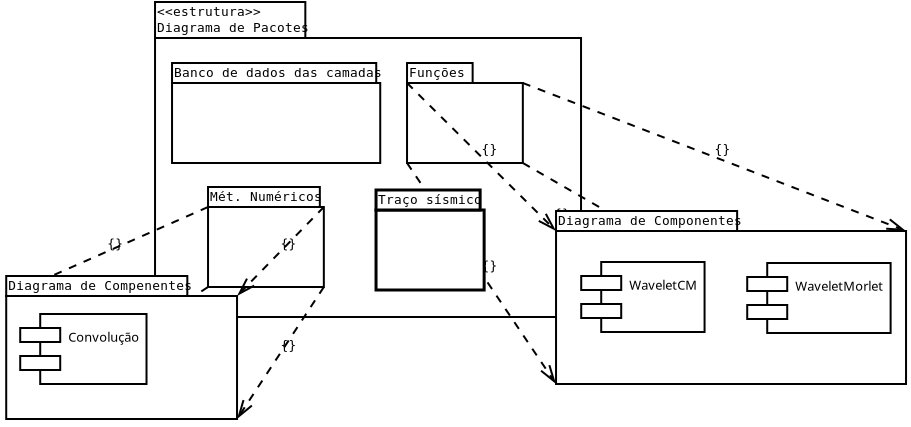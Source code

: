<?xml version="1.0" encoding="UTF-8"?>
<dia:diagram xmlns:dia="http://www.lysator.liu.se/~alla/dia/">
  <dia:layer name="Segundo Plano" visible="true" active="true">
    <dia:object type="UML - LargePackage" version="0" id="O0">
      <dia:attribute name="obj_pos">
        <dia:point val="18.05,3.85"/>
      </dia:attribute>
      <dia:attribute name="obj_bb">
        <dia:rectangle val="17.975,1.975;39.425,17.875"/>
      </dia:attribute>
      <dia:attribute name="meta">
        <dia:composite type="dict"/>
      </dia:attribute>
      <dia:attribute name="elem_corner">
        <dia:point val="18.05,3.85"/>
      </dia:attribute>
      <dia:attribute name="elem_width">
        <dia:real val="21.3"/>
      </dia:attribute>
      <dia:attribute name="elem_height">
        <dia:real val="13.95"/>
      </dia:attribute>
      <dia:attribute name="line_width">
        <dia:real val="0.1"/>
      </dia:attribute>
      <dia:attribute name="line_colour">
        <dia:color val="#000000"/>
      </dia:attribute>
      <dia:attribute name="fill_colour">
        <dia:color val="#ffffff"/>
      </dia:attribute>
      <dia:attribute name="text_colour">
        <dia:color val="#000000"/>
      </dia:attribute>
      <dia:attribute name="stereotype">
        <dia:string>#estrutura#</dia:string>
      </dia:attribute>
      <dia:attribute name="name">
        <dia:string>#Diagrama de Pacotes#</dia:string>
      </dia:attribute>
    </dia:object>
    <dia:object type="UML - LargePackage" version="0" id="O1">
      <dia:attribute name="obj_pos">
        <dia:point val="18.9,6.1"/>
      </dia:attribute>
      <dia:attribute name="obj_bb">
        <dia:rectangle val="18.825,5.025;29.385,10.175"/>
      </dia:attribute>
      <dia:attribute name="meta">
        <dia:composite type="dict"/>
      </dia:attribute>
      <dia:attribute name="elem_corner">
        <dia:point val="18.9,6.1"/>
      </dia:attribute>
      <dia:attribute name="elem_width">
        <dia:real val="10.41"/>
      </dia:attribute>
      <dia:attribute name="elem_height">
        <dia:real val="4.0"/>
      </dia:attribute>
      <dia:attribute name="line_width">
        <dia:real val="0.1"/>
      </dia:attribute>
      <dia:attribute name="line_colour">
        <dia:color val="#000000"/>
      </dia:attribute>
      <dia:attribute name="fill_colour">
        <dia:color val="#ffffff"/>
      </dia:attribute>
      <dia:attribute name="text_colour">
        <dia:color val="#000000"/>
      </dia:attribute>
      <dia:attribute name="stereotype">
        <dia:string>##</dia:string>
      </dia:attribute>
      <dia:attribute name="name">
        <dia:string>#Banco de dados das camadas#</dia:string>
      </dia:attribute>
      <dia:childnode parent="O0"/>
    </dia:object>
    <dia:object type="UML - LargePackage" version="0" id="O2">
      <dia:attribute name="obj_pos">
        <dia:point val="30.65,6.1"/>
      </dia:attribute>
      <dia:attribute name="obj_bb">
        <dia:rectangle val="30.575,5.025;36.515,10.175"/>
      </dia:attribute>
      <dia:attribute name="meta">
        <dia:composite type="dict"/>
      </dia:attribute>
      <dia:attribute name="elem_corner">
        <dia:point val="30.65,6.1"/>
      </dia:attribute>
      <dia:attribute name="elem_width">
        <dia:real val="5.79"/>
      </dia:attribute>
      <dia:attribute name="elem_height">
        <dia:real val="4"/>
      </dia:attribute>
      <dia:attribute name="line_width">
        <dia:real val="0.1"/>
      </dia:attribute>
      <dia:attribute name="line_colour">
        <dia:color val="#000000"/>
      </dia:attribute>
      <dia:attribute name="fill_colour">
        <dia:color val="#ffffff"/>
      </dia:attribute>
      <dia:attribute name="text_colour">
        <dia:color val="#000000"/>
      </dia:attribute>
      <dia:attribute name="stereotype">
        <dia:string>##</dia:string>
      </dia:attribute>
      <dia:attribute name="name">
        <dia:string>#Funções #</dia:string>
      </dia:attribute>
      <dia:childnode parent="O0"/>
    </dia:object>
    <dia:object type="UML - LargePackage" version="0" id="O3">
      <dia:attribute name="obj_pos">
        <dia:point val="20.7,12.3"/>
      </dia:attribute>
      <dia:attribute name="obj_bb">
        <dia:rectangle val="20.625,11.225;26.565,16.375"/>
      </dia:attribute>
      <dia:attribute name="meta">
        <dia:composite type="dict"/>
      </dia:attribute>
      <dia:attribute name="elem_corner">
        <dia:point val="20.7,12.3"/>
      </dia:attribute>
      <dia:attribute name="elem_width">
        <dia:real val="5.79"/>
      </dia:attribute>
      <dia:attribute name="elem_height">
        <dia:real val="4"/>
      </dia:attribute>
      <dia:attribute name="line_width">
        <dia:real val="0.1"/>
      </dia:attribute>
      <dia:attribute name="line_colour">
        <dia:color val="#000000"/>
      </dia:attribute>
      <dia:attribute name="fill_colour">
        <dia:color val="#ffffff"/>
      </dia:attribute>
      <dia:attribute name="text_colour">
        <dia:color val="#000000"/>
      </dia:attribute>
      <dia:attribute name="stereotype">
        <dia:string>##</dia:string>
      </dia:attribute>
      <dia:attribute name="name">
        <dia:string>#Mét. Numéricos#</dia:string>
      </dia:attribute>
      <dia:childnode parent="O0"/>
    </dia:object>
    <dia:object type="UML - Constraint" version="0" id="O4">
      <dia:attribute name="obj_pos">
        <dia:point val="30.65,6.1"/>
      </dia:attribute>
      <dia:attribute name="obj_bb">
        <dia:rectangle val="30.579,6.029;38.417,13.819"/>
      </dia:attribute>
      <dia:attribute name="meta">
        <dia:composite type="dict"/>
      </dia:attribute>
      <dia:attribute name="conn_endpoints">
        <dia:point val="30.65,6.1"/>
        <dia:point val="38.1,13.5"/>
      </dia:attribute>
      <dia:attribute name="constraint">
        <dia:string>##</dia:string>
      </dia:attribute>
      <dia:attribute name="text_pos">
        <dia:point val="34.375,9.6"/>
      </dia:attribute>
      <dia:attribute name="text_colour">
        <dia:color val="#000000"/>
      </dia:attribute>
      <dia:attribute name="line_colour">
        <dia:color val="#000000"/>
      </dia:attribute>
      <dia:connections>
        <dia:connection handle="0" to="O2" connection="0"/>
        <dia:connection handle="1" to="O8" connection="0"/>
      </dia:connections>
      <dia:childnode parent="O0"/>
    </dia:object>
    <dia:object type="UML - Constraint" version="0" id="O5">
      <dia:attribute name="obj_pos">
        <dia:point val="36.44,6.1"/>
      </dia:attribute>
      <dia:attribute name="obj_bb">
        <dia:rectangle val="36.375,6.035;55.791,13.891"/>
      </dia:attribute>
      <dia:attribute name="meta">
        <dia:composite type="dict"/>
      </dia:attribute>
      <dia:attribute name="conn_endpoints">
        <dia:point val="36.44,6.1"/>
        <dia:point val="55.6,13.5"/>
      </dia:attribute>
      <dia:attribute name="constraint">
        <dia:string>##</dia:string>
      </dia:attribute>
      <dia:attribute name="text_pos">
        <dia:point val="46.02,9.6"/>
      </dia:attribute>
      <dia:attribute name="text_colour">
        <dia:color val="#000000"/>
      </dia:attribute>
      <dia:attribute name="line_colour">
        <dia:color val="#000000"/>
      </dia:attribute>
      <dia:connections>
        <dia:connection handle="0" to="O2" connection="2"/>
        <dia:connection handle="1" to="O8" connection="2"/>
      </dia:connections>
      <dia:childnode parent="O0"/>
    </dia:object>
    <dia:object type="UML - Constraint" version="0" id="O6">
      <dia:attribute name="obj_pos">
        <dia:point val="30.65,10.1"/>
      </dia:attribute>
      <dia:attribute name="obj_bb">
        <dia:rectangle val="30.581,10.031;38.46,21.415"/>
      </dia:attribute>
      <dia:attribute name="meta">
        <dia:composite type="dict"/>
      </dia:attribute>
      <dia:attribute name="conn_endpoints">
        <dia:point val="30.65,10.1"/>
        <dia:point val="38.1,21.15"/>
      </dia:attribute>
      <dia:attribute name="constraint">
        <dia:string>##</dia:string>
      </dia:attribute>
      <dia:attribute name="text_pos">
        <dia:point val="34.375,15.425"/>
      </dia:attribute>
      <dia:attribute name="text_colour">
        <dia:color val="#000000"/>
      </dia:attribute>
      <dia:attribute name="line_colour">
        <dia:color val="#000000"/>
      </dia:attribute>
      <dia:connections>
        <dia:connection handle="0" to="O2" connection="5"/>
        <dia:connection handle="1" to="O8" connection="5"/>
      </dia:connections>
      <dia:childnode parent="O0"/>
    </dia:object>
    <dia:object type="UML - Constraint" version="0" id="O7">
      <dia:attribute name="obj_pos">
        <dia:point val="36.44,10.1"/>
      </dia:attribute>
      <dia:attribute name="obj_bb">
        <dia:rectangle val="36.372,10.032;55.843,21.521"/>
      </dia:attribute>
      <dia:attribute name="meta">
        <dia:composite type="dict"/>
      </dia:attribute>
      <dia:attribute name="conn_endpoints">
        <dia:point val="36.44,10.1"/>
        <dia:point val="55.6,21.15"/>
      </dia:attribute>
      <dia:attribute name="constraint">
        <dia:string>##</dia:string>
      </dia:attribute>
      <dia:attribute name="text_pos">
        <dia:point val="38,12.825"/>
      </dia:attribute>
      <dia:attribute name="text_colour">
        <dia:color val="#000000"/>
      </dia:attribute>
      <dia:attribute name="line_colour">
        <dia:color val="#000000"/>
      </dia:attribute>
      <dia:connections>
        <dia:connection handle="0" to="O2" connection="7"/>
        <dia:connection handle="1" to="O8" connection="7"/>
      </dia:connections>
      <dia:childnode parent="O0"/>
    </dia:object>
    <dia:object type="UML - LargePackage" version="0" id="O8">
      <dia:attribute name="obj_pos">
        <dia:point val="38.1,13.5"/>
      </dia:attribute>
      <dia:attribute name="obj_bb">
        <dia:rectangle val="38.025,12.425;55.675,21.225"/>
      </dia:attribute>
      <dia:attribute name="meta">
        <dia:composite type="dict"/>
      </dia:attribute>
      <dia:attribute name="elem_corner">
        <dia:point val="38.1,13.5"/>
      </dia:attribute>
      <dia:attribute name="elem_width">
        <dia:real val="17.5"/>
      </dia:attribute>
      <dia:attribute name="elem_height">
        <dia:real val="7.65"/>
      </dia:attribute>
      <dia:attribute name="line_width">
        <dia:real val="0.1"/>
      </dia:attribute>
      <dia:attribute name="line_colour">
        <dia:color val="#000000"/>
      </dia:attribute>
      <dia:attribute name="fill_colour">
        <dia:color val="#ffffff"/>
      </dia:attribute>
      <dia:attribute name="text_colour">
        <dia:color val="#000000"/>
      </dia:attribute>
      <dia:attribute name="stereotype">
        <dia:string>##</dia:string>
      </dia:attribute>
      <dia:attribute name="name">
        <dia:string>#Diagrama de Componentes#</dia:string>
      </dia:attribute>
    </dia:object>
    <dia:object type="UML - Constraint" version="0" id="O9">
      <dia:attribute name="obj_pos">
        <dia:point val="20.7,16.3"/>
      </dia:attribute>
      <dia:attribute name="obj_bb">
        <dia:rectangle val="10.348,16.231;20.769,23.262"/>
      </dia:attribute>
      <dia:attribute name="meta">
        <dia:composite type="dict"/>
      </dia:attribute>
      <dia:attribute name="conn_endpoints">
        <dia:point val="20.7,16.3"/>
        <dia:point val="10.609,22.9"/>
      </dia:attribute>
      <dia:attribute name="constraint">
        <dia:string>##</dia:string>
      </dia:attribute>
      <dia:attribute name="text_pos">
        <dia:point val="15.655,19.4"/>
      </dia:attribute>
      <dia:attribute name="text_colour">
        <dia:color val="#000000"/>
      </dia:attribute>
      <dia:attribute name="line_colour">
        <dia:color val="#000000"/>
      </dia:attribute>
      <dia:connections>
        <dia:connection handle="0" to="O3" connection="5"/>
        <dia:connection handle="1" to="O13" connection="5"/>
      </dia:connections>
      <dia:childnode parent="O0"/>
    </dia:object>
    <dia:object type="UML - Constraint" version="0" id="O10">
      <dia:attribute name="obj_pos">
        <dia:point val="20.7,12.3"/>
      </dia:attribute>
      <dia:attribute name="obj_bb">
        <dia:rectangle val="10.402,12.234;20.766,17.136"/>
      </dia:attribute>
      <dia:attribute name="meta">
        <dia:composite type="dict"/>
      </dia:attribute>
      <dia:attribute name="conn_endpoints">
        <dia:point val="20.7,12.3"/>
        <dia:point val="10.609,16.75"/>
      </dia:attribute>
      <dia:attribute name="constraint">
        <dia:string>##</dia:string>
      </dia:attribute>
      <dia:attribute name="text_pos">
        <dia:point val="15.655,14.325"/>
      </dia:attribute>
      <dia:attribute name="text_colour">
        <dia:color val="#000000"/>
      </dia:attribute>
      <dia:attribute name="line_colour">
        <dia:color val="#000000"/>
      </dia:attribute>
      <dia:connections>
        <dia:connection handle="0" to="O3" connection="0"/>
        <dia:connection handle="1" to="O13" connection="0"/>
      </dia:connections>
      <dia:childnode parent="O0"/>
    </dia:object>
    <dia:object type="UML - Constraint" version="0" id="O11">
      <dia:attribute name="obj_pos">
        <dia:point val="26.49,12.3"/>
      </dia:attribute>
      <dia:attribute name="obj_bb">
        <dia:rectangle val="21.829,12.229;26.561,17.065"/>
      </dia:attribute>
      <dia:attribute name="meta">
        <dia:composite type="dict"/>
      </dia:attribute>
      <dia:attribute name="conn_endpoints">
        <dia:point val="26.49,12.3"/>
        <dia:point val="22.15,16.75"/>
      </dia:attribute>
      <dia:attribute name="constraint">
        <dia:string>##</dia:string>
      </dia:attribute>
      <dia:attribute name="text_pos">
        <dia:point val="24.32,14.325"/>
      </dia:attribute>
      <dia:attribute name="text_colour">
        <dia:color val="#000000"/>
      </dia:attribute>
      <dia:attribute name="line_colour">
        <dia:color val="#000000"/>
      </dia:attribute>
      <dia:connections>
        <dia:connection handle="0" to="O3" connection="2"/>
        <dia:connection handle="1" to="O13" connection="2"/>
      </dia:connections>
      <dia:childnode parent="O0"/>
    </dia:object>
    <dia:object type="UML - Constraint" version="0" id="O12">
      <dia:attribute name="obj_pos">
        <dia:point val="26.49,16.3"/>
      </dia:attribute>
      <dia:attribute name="obj_bb">
        <dia:rectangle val="21.788,16.231;26.559,23.162"/>
      </dia:attribute>
      <dia:attribute name="meta">
        <dia:composite type="dict"/>
      </dia:attribute>
      <dia:attribute name="conn_endpoints">
        <dia:point val="26.49,16.3"/>
        <dia:point val="22.15,22.9"/>
      </dia:attribute>
      <dia:attribute name="constraint">
        <dia:string>##</dia:string>
      </dia:attribute>
      <dia:attribute name="text_pos">
        <dia:point val="24.32,19.4"/>
      </dia:attribute>
      <dia:attribute name="text_colour">
        <dia:color val="#000000"/>
      </dia:attribute>
      <dia:attribute name="line_colour">
        <dia:color val="#000000"/>
      </dia:attribute>
      <dia:connections>
        <dia:connection handle="0" to="O3" connection="7"/>
        <dia:connection handle="1" to="O13" connection="7"/>
      </dia:connections>
      <dia:childnode parent="O0"/>
    </dia:object>
    <dia:object type="UML - LargePackage" version="0" id="O13">
      <dia:attribute name="obj_pos">
        <dia:point val="10.609,16.75"/>
      </dia:attribute>
      <dia:attribute name="obj_bb">
        <dia:rectangle val="10.534,15.675;22.225,22.975"/>
      </dia:attribute>
      <dia:attribute name="meta">
        <dia:composite type="dict"/>
      </dia:attribute>
      <dia:attribute name="elem_corner">
        <dia:point val="10.609,16.75"/>
      </dia:attribute>
      <dia:attribute name="elem_width">
        <dia:real val="11.541"/>
      </dia:attribute>
      <dia:attribute name="elem_height">
        <dia:real val="6.15"/>
      </dia:attribute>
      <dia:attribute name="line_width">
        <dia:real val="0.1"/>
      </dia:attribute>
      <dia:attribute name="line_colour">
        <dia:color val="#000000"/>
      </dia:attribute>
      <dia:attribute name="fill_colour">
        <dia:color val="#ffffff"/>
      </dia:attribute>
      <dia:attribute name="text_colour">
        <dia:color val="#000000"/>
      </dia:attribute>
      <dia:attribute name="stereotype">
        <dia:string>##</dia:string>
      </dia:attribute>
      <dia:attribute name="name">
        <dia:string>#Diagrama de Compenentes#</dia:string>
      </dia:attribute>
    </dia:object>
    <dia:object type="UML - Component" version="0" id="O14">
      <dia:attribute name="obj_pos">
        <dia:point val="39.359,15.05"/>
      </dia:attribute>
      <dia:attribute name="obj_bb">
        <dia:rectangle val="39.309,15;45.357,18.6"/>
      </dia:attribute>
      <dia:attribute name="meta">
        <dia:composite type="dict"/>
      </dia:attribute>
      <dia:attribute name="elem_corner">
        <dia:point val="39.359,15.05"/>
      </dia:attribute>
      <dia:attribute name="elem_width">
        <dia:real val="5.947"/>
      </dia:attribute>
      <dia:attribute name="elem_height">
        <dia:real val="3.5"/>
      </dia:attribute>
      <dia:attribute name="line_colour">
        <dia:color val="#000000"/>
      </dia:attribute>
      <dia:attribute name="fill_colour">
        <dia:color val="#ffffff"/>
      </dia:attribute>
      <dia:attribute name="stereotype">
        <dia:string>##</dia:string>
      </dia:attribute>
      <dia:attribute name="text">
        <dia:composite type="text">
          <dia:attribute name="string">
            <dia:string>#WaveletCM#</dia:string>
          </dia:attribute>
          <dia:attribute name="font">
            <dia:font family="sans" style="0" name="Helvetica"/>
          </dia:attribute>
          <dia:attribute name="height">
            <dia:real val="0.8"/>
          </dia:attribute>
          <dia:attribute name="pos">
            <dia:point val="41.759,16.39"/>
          </dia:attribute>
          <dia:attribute name="color">
            <dia:color val="#000000"/>
          </dia:attribute>
          <dia:attribute name="alignment">
            <dia:enum val="0"/>
          </dia:attribute>
        </dia:composite>
      </dia:attribute>
      <dia:childnode parent="O8"/>
    </dia:object>
    <dia:object type="UML - Component" version="0" id="O15">
      <dia:attribute name="obj_pos">
        <dia:point val="47.659,15.1"/>
      </dia:attribute>
      <dia:attribute name="obj_bb">
        <dia:rectangle val="47.609,15.05;54.549,18.65"/>
      </dia:attribute>
      <dia:attribute name="meta">
        <dia:composite type="dict"/>
      </dia:attribute>
      <dia:attribute name="elem_corner">
        <dia:point val="47.659,15.1"/>
      </dia:attribute>
      <dia:attribute name="elem_width">
        <dia:real val="6.84"/>
      </dia:attribute>
      <dia:attribute name="elem_height">
        <dia:real val="3.5"/>
      </dia:attribute>
      <dia:attribute name="line_colour">
        <dia:color val="#000000"/>
      </dia:attribute>
      <dia:attribute name="fill_colour">
        <dia:color val="#ffffff"/>
      </dia:attribute>
      <dia:attribute name="stereotype">
        <dia:string>##</dia:string>
      </dia:attribute>
      <dia:attribute name="text">
        <dia:composite type="text">
          <dia:attribute name="string">
            <dia:string>#WaveletMorlet#</dia:string>
          </dia:attribute>
          <dia:attribute name="font">
            <dia:font family="sans" style="0" name="Helvetica"/>
          </dia:attribute>
          <dia:attribute name="height">
            <dia:real val="0.8"/>
          </dia:attribute>
          <dia:attribute name="pos">
            <dia:point val="50.059,16.44"/>
          </dia:attribute>
          <dia:attribute name="color">
            <dia:color val="#000000"/>
          </dia:attribute>
          <dia:attribute name="alignment">
            <dia:enum val="0"/>
          </dia:attribute>
        </dia:composite>
      </dia:attribute>
      <dia:childnode parent="O8"/>
    </dia:object>
    <dia:object type="UML - Component" version="0" id="O16">
      <dia:attribute name="obj_pos">
        <dia:point val="11.309,17.65"/>
      </dia:attribute>
      <dia:attribute name="obj_bb">
        <dia:rectangle val="11.259,17.6;17.399,21.2"/>
      </dia:attribute>
      <dia:attribute name="meta">
        <dia:composite type="dict"/>
      </dia:attribute>
      <dia:attribute name="elem_corner">
        <dia:point val="11.309,17.65"/>
      </dia:attribute>
      <dia:attribute name="elem_width">
        <dia:real val="6.04"/>
      </dia:attribute>
      <dia:attribute name="elem_height">
        <dia:real val="3.5"/>
      </dia:attribute>
      <dia:attribute name="line_colour">
        <dia:color val="#000000"/>
      </dia:attribute>
      <dia:attribute name="fill_colour">
        <dia:color val="#ffffff"/>
      </dia:attribute>
      <dia:attribute name="stereotype">
        <dia:string>##</dia:string>
      </dia:attribute>
      <dia:attribute name="text">
        <dia:composite type="text">
          <dia:attribute name="string">
            <dia:string>#Convolução#</dia:string>
          </dia:attribute>
          <dia:attribute name="font">
            <dia:font family="sans" style="0" name="Helvetica"/>
          </dia:attribute>
          <dia:attribute name="height">
            <dia:real val="0.8"/>
          </dia:attribute>
          <dia:attribute name="pos">
            <dia:point val="13.709,18.99"/>
          </dia:attribute>
          <dia:attribute name="color">
            <dia:color val="#000000"/>
          </dia:attribute>
          <dia:attribute name="alignment">
            <dia:enum val="0"/>
          </dia:attribute>
        </dia:composite>
      </dia:attribute>
      <dia:childnode parent="O13"/>
    </dia:object>
    <dia:object type="UML - LargePackage" version="0" id="O17">
      <dia:attribute name="obj_pos">
        <dia:point val="29.1,12.45"/>
      </dia:attribute>
      <dia:attribute name="obj_bb">
        <dia:rectangle val="29.025,11.375;34.58,16.525"/>
      </dia:attribute>
      <dia:attribute name="meta">
        <dia:composite type="dict"/>
      </dia:attribute>
      <dia:attribute name="elem_corner">
        <dia:point val="29.1,12.45"/>
      </dia:attribute>
      <dia:attribute name="elem_width">
        <dia:real val="5.405"/>
      </dia:attribute>
      <dia:attribute name="elem_height">
        <dia:real val="4.0"/>
      </dia:attribute>
      <dia:attribute name="line_width">
        <dia:real val="0.15"/>
      </dia:attribute>
      <dia:attribute name="line_colour">
        <dia:color val="#000000"/>
      </dia:attribute>
      <dia:attribute name="fill_colour">
        <dia:color val="#ffffff"/>
      </dia:attribute>
      <dia:attribute name="text_colour">
        <dia:color val="#000000"/>
      </dia:attribute>
      <dia:attribute name="stereotype">
        <dia:string>##</dia:string>
      </dia:attribute>
      <dia:attribute name="name">
        <dia:string>#Traço sísmico#</dia:string>
      </dia:attribute>
    </dia:object>
  </dia:layer>
</dia:diagram>
